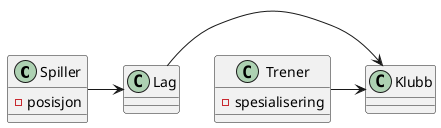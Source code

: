 @startuml

class Spiller {
    -posisjon 
}

class Trener {
    -spesialisering
}

class Lag {
}

class Klubb {
}

Spiller -> Lag
Lag -> Klubb
Trener -> Klubb

@enduml